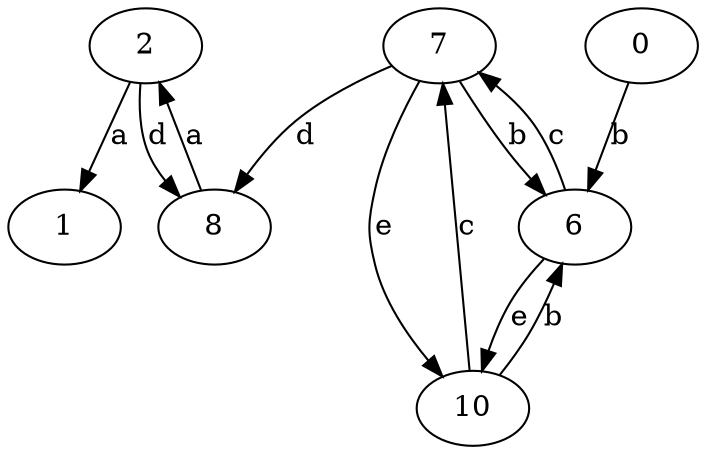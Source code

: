 strict digraph  {
1;
2;
0;
6;
7;
8;
10;
2 -> 1  [label=a];
2 -> 8  [label=d];
0 -> 6  [label=b];
6 -> 7  [label=c];
6 -> 10  [label=e];
7 -> 6  [label=b];
7 -> 8  [label=d];
7 -> 10  [label=e];
8 -> 2  [label=a];
10 -> 6  [label=b];
10 -> 7  [label=c];
}
